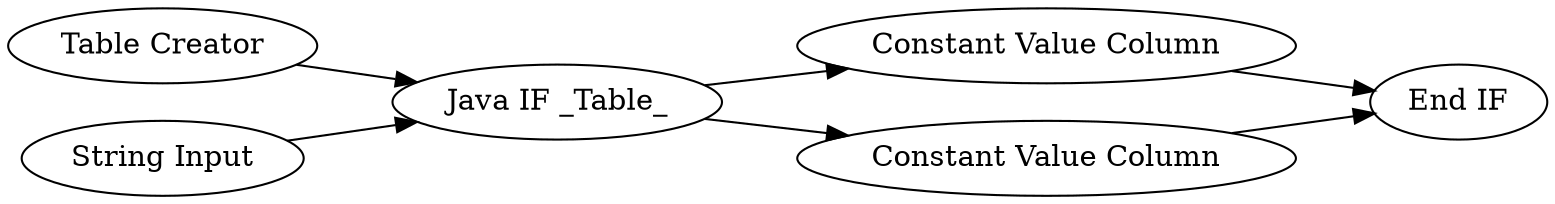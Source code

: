 digraph {
	13 -> 10
	1 -> 13
	9 -> 13
	11 -> 12
	10 -> 12
	13 -> 11
	13 [label="Java IF _Table_"]
	1 [label="Table Creator"]
	9 [label="String Input"]
	11 [label="Constant Value Column"]
	12 [label="End IF"]
	10 [label="Constant Value Column"]
	rankdir=LR
}
